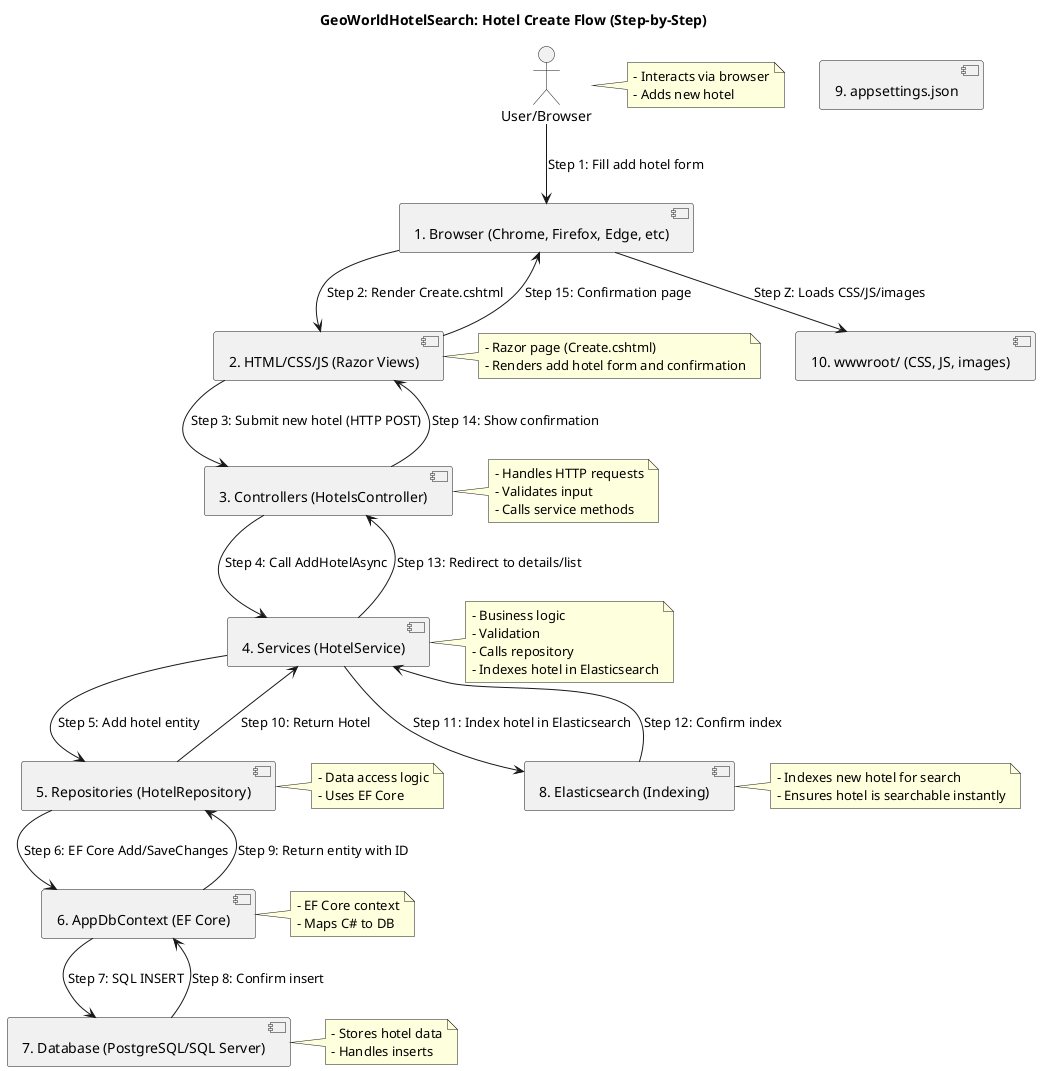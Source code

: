 @startuml

'title
title GeoWorldHotelSearch: Hotel Create Flow (Step-by-Step)

actor User as "User/Browser"

' Components
component "1. Browser (Chrome, Firefox, Edge, etc)" as Browser
component "2. HTML/CSS/JS (Razor Views)" as Views
component "3. Controllers (HotelsController)" as Controller
component "4. Services (HotelService)" as Service
component "5. Repositories (HotelRepository)" as Repository
component "6. AppDbContext (EF Core)" as AppDbContext
component "7. Database (PostgreSQL/SQL Server)" as Database
component "8. Elasticsearch (Indexing)" as Elasticsearch
component "9. appsettings.json" as AppSettings
component "10. wwwroot/ (CSS, JS, images)" as StaticAssets

' Hotel Create Flow (Step-by-step)
User --> Browser : Step 1: Fill add hotel form
Browser --> Views : Step 2: Render Create.cshtml
Views --> Controller : Step 3: Submit new hotel (HTTP POST)
Controller --> Service : Step 4: Call AddHotelAsync
Service --> Repository : Step 5: Add hotel entity
Repository --> AppDbContext : Step 6: EF Core Add/SaveChanges
AppDbContext --> Database : Step 7: SQL INSERT
Database --> AppDbContext : Step 8: Confirm insert
AppDbContext --> Repository : Step 9: Return entity with ID
Repository --> Service : Step 10: Return Hotel
Service --> Elasticsearch : Step 11: Index hotel in Elasticsearch
Elasticsearch --> Service : Step 12: Confirm index
Service --> Controller : Step 13: Redirect to details/list
Controller --> Views : Step 14: Show confirmation
Views --> Browser : Step 15: Confirmation page

' Static assets
Browser --> StaticAssets : Step Z: Loads CSS/JS/images

' Notes
note right of User
- Interacts via browser
- Adds new hotel
end note

note right of Views
- Razor page (Create.cshtml)
- Renders add hotel form and confirmation
end note

note right of Controller
- Handles HTTP requests
- Validates input
- Calls service methods
end note

note right of Service
- Business logic
- Validation
- Calls repository
- Indexes hotel in Elasticsearch
end note

note right of Repository
- Data access logic
- Uses EF Core
end note

note right of AppDbContext
- EF Core context
- Maps C# to DB
end note

note right of Database
- Stores hotel data
- Handles inserts
end note

note right of Elasticsearch
- Indexes new hotel for search
- Ensures hotel is searchable instantly
end note

@enduml
